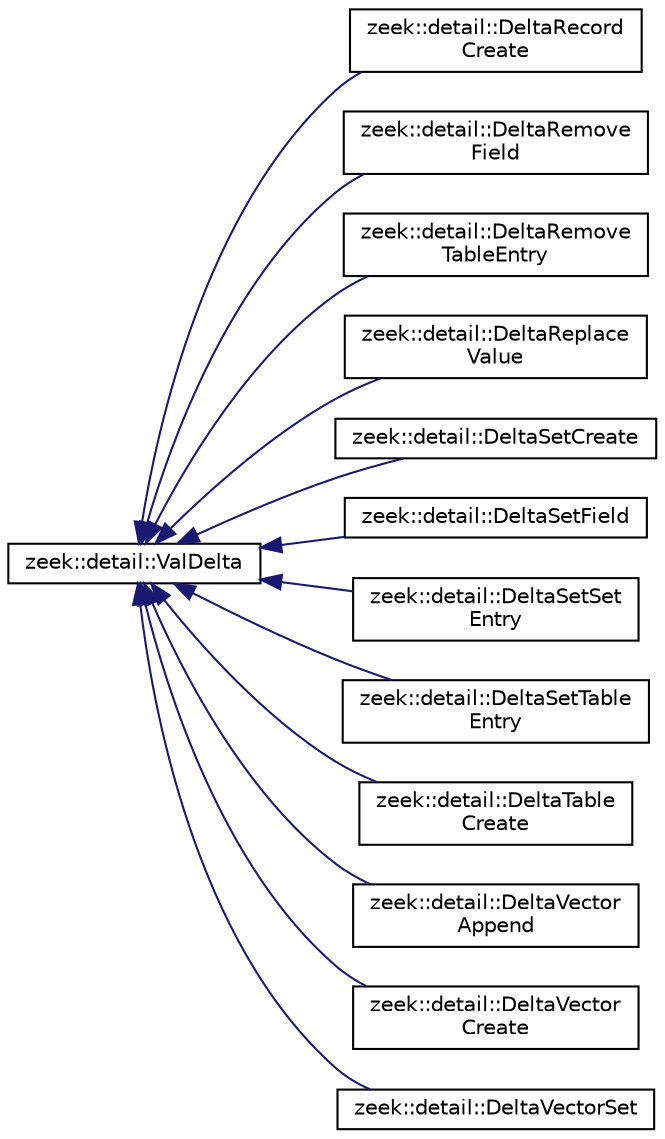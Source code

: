 digraph "Graphical Class Hierarchy"
{
 // LATEX_PDF_SIZE
  edge [fontname="Helvetica",fontsize="10",labelfontname="Helvetica",labelfontsize="10"];
  node [fontname="Helvetica",fontsize="10",shape=record];
  rankdir="LR";
  Node0 [label="zeek::detail::ValDelta",height=0.2,width=0.4,color="black", fillcolor="white", style="filled",URL="$d6/d29/classzeek_1_1detail_1_1ValDelta.html",tooltip=" "];
  Node0 -> Node1 [dir="back",color="midnightblue",fontsize="10",style="solid",fontname="Helvetica"];
  Node1 [label="zeek::detail::DeltaRecord\lCreate",height=0.2,width=0.4,color="black", fillcolor="white", style="filled",URL="$d2/df8/classzeek_1_1detail_1_1DeltaRecordCreate.html",tooltip=" "];
  Node0 -> Node2 [dir="back",color="midnightblue",fontsize="10",style="solid",fontname="Helvetica"];
  Node2 [label="zeek::detail::DeltaRemove\lField",height=0.2,width=0.4,color="black", fillcolor="white", style="filled",URL="$dd/d90/classzeek_1_1detail_1_1DeltaRemoveField.html",tooltip=" "];
  Node0 -> Node3 [dir="back",color="midnightblue",fontsize="10",style="solid",fontname="Helvetica"];
  Node3 [label="zeek::detail::DeltaRemove\lTableEntry",height=0.2,width=0.4,color="black", fillcolor="white", style="filled",URL="$d8/d37/classzeek_1_1detail_1_1DeltaRemoveTableEntry.html",tooltip=" "];
  Node0 -> Node4 [dir="back",color="midnightblue",fontsize="10",style="solid",fontname="Helvetica"];
  Node4 [label="zeek::detail::DeltaReplace\lValue",height=0.2,width=0.4,color="black", fillcolor="white", style="filled",URL="$d9/de6/classzeek_1_1detail_1_1DeltaReplaceValue.html",tooltip=" "];
  Node0 -> Node5 [dir="back",color="midnightblue",fontsize="10",style="solid",fontname="Helvetica"];
  Node5 [label="zeek::detail::DeltaSetCreate",height=0.2,width=0.4,color="black", fillcolor="white", style="filled",URL="$d5/d5d/classzeek_1_1detail_1_1DeltaSetCreate.html",tooltip=" "];
  Node0 -> Node6 [dir="back",color="midnightblue",fontsize="10",style="solid",fontname="Helvetica"];
  Node6 [label="zeek::detail::DeltaSetField",height=0.2,width=0.4,color="black", fillcolor="white", style="filled",URL="$db/dfe/classzeek_1_1detail_1_1DeltaSetField.html",tooltip=" "];
  Node0 -> Node7 [dir="back",color="midnightblue",fontsize="10",style="solid",fontname="Helvetica"];
  Node7 [label="zeek::detail::DeltaSetSet\lEntry",height=0.2,width=0.4,color="black", fillcolor="white", style="filled",URL="$d6/da7/classzeek_1_1detail_1_1DeltaSetSetEntry.html",tooltip=" "];
  Node0 -> Node8 [dir="back",color="midnightblue",fontsize="10",style="solid",fontname="Helvetica"];
  Node8 [label="zeek::detail::DeltaSetTable\lEntry",height=0.2,width=0.4,color="black", fillcolor="white", style="filled",URL="$db/dec/classzeek_1_1detail_1_1DeltaSetTableEntry.html",tooltip=" "];
  Node0 -> Node9 [dir="back",color="midnightblue",fontsize="10",style="solid",fontname="Helvetica"];
  Node9 [label="zeek::detail::DeltaTable\lCreate",height=0.2,width=0.4,color="black", fillcolor="white", style="filled",URL="$da/dee/classzeek_1_1detail_1_1DeltaTableCreate.html",tooltip=" "];
  Node0 -> Node10 [dir="back",color="midnightblue",fontsize="10",style="solid",fontname="Helvetica"];
  Node10 [label="zeek::detail::DeltaVector\lAppend",height=0.2,width=0.4,color="black", fillcolor="white", style="filled",URL="$df/de7/classzeek_1_1detail_1_1DeltaVectorAppend.html",tooltip=" "];
  Node0 -> Node11 [dir="back",color="midnightblue",fontsize="10",style="solid",fontname="Helvetica"];
  Node11 [label="zeek::detail::DeltaVector\lCreate",height=0.2,width=0.4,color="black", fillcolor="white", style="filled",URL="$dd/db8/classzeek_1_1detail_1_1DeltaVectorCreate.html",tooltip=" "];
  Node0 -> Node12 [dir="back",color="midnightblue",fontsize="10",style="solid",fontname="Helvetica"];
  Node12 [label="zeek::detail::DeltaVectorSet",height=0.2,width=0.4,color="black", fillcolor="white", style="filled",URL="$d1/d0d/classzeek_1_1detail_1_1DeltaVectorSet.html",tooltip=" "];
}
